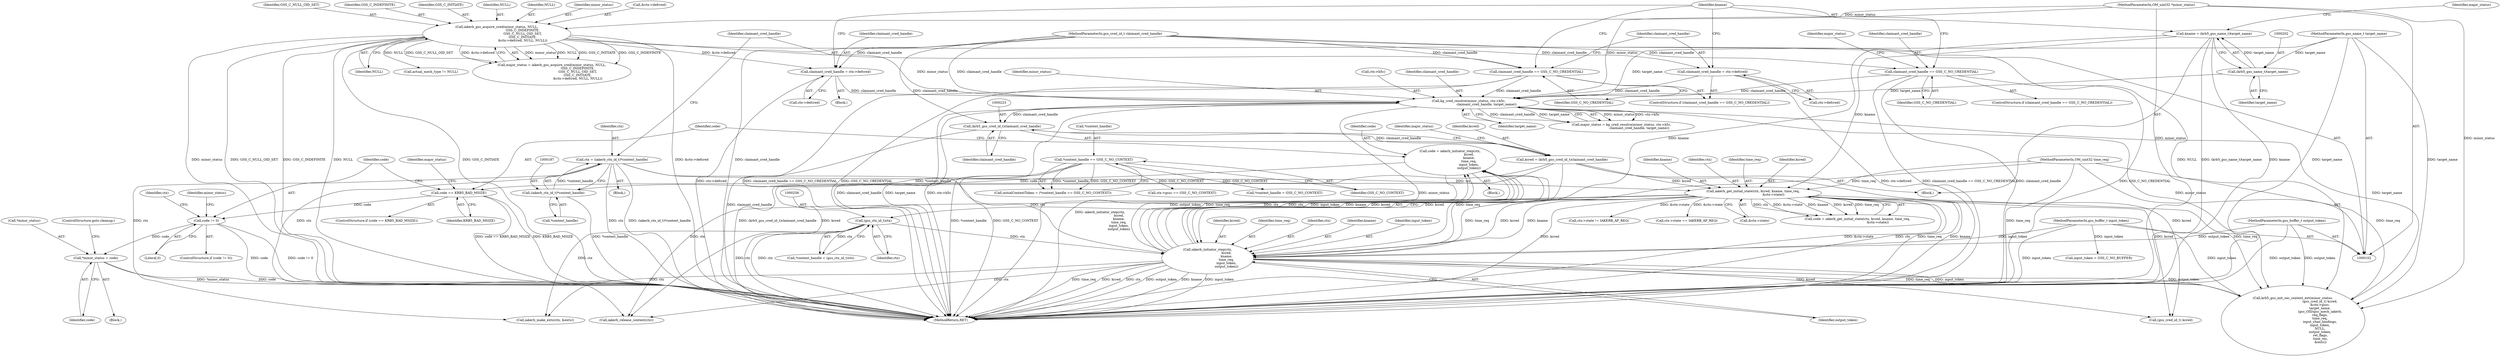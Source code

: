 digraph "0_krb5_e04f0283516e80d2f93366e0d479d13c9b5c8c2a_3@pointer" {
"1000286" [label="(Call,*minor_status = code)"];
"1000282" [label="(Call,code != 0)"];
"1000275" [label="(Call,code == KRB5_BAD_MSIZE)"];
"1000265" [label="(Call,code = iakerb_initiator_step(ctx,\n                                     kcred,\n                                     kname,\n                                     time_req,\n                                     input_token,\n                                     output_token))"];
"1000267" [label="(Call,iakerb_initiator_step(ctx,\n                                     kcred,\n                                     kname,\n                                     time_req,\n                                     input_token,\n                                     output_token))"];
"1000184" [label="(Call,ctx = (iakerb_ctx_id_t)*context_handle)"];
"1000186" [label="(Call,(iakerb_ctx_id_t)*context_handle)"];
"1000132" [label="(Call,*context_handle == GSS_C_NO_CONTEXT)"];
"1000255" [label="(Call,(gss_ctx_id_t)ctx)"];
"1000233" [label="(Call,iakerb_get_initial_state(ctx, kcred, kname, time_req,\n                                        &ctx->state))"];
"1000220" [label="(Call,kcred = (krb5_gss_cred_id_t)claimant_cred_handle)"];
"1000222" [label="(Call,(krb5_gss_cred_id_t)claimant_cred_handle)"];
"1000206" [label="(Call,kg_cred_resolve(minor_status, ctx->k5c,\n                                   claimant_cred_handle, target_name))"];
"1000161" [label="(Call,iakerb_gss_acquire_cred(minor_status, NULL,\n                                                   GSS_C_INDEFINITE,\n                                                   GSS_C_NULL_OID_SET,\n                                                   GSS_C_INITIATE,\n                                                   &ctx->defcred, NULL, NULL))"];
"1000103" [label="(MethodParameterIn,OM_uint32 *minor_status)"];
"1000177" [label="(Call,claimant_cred_handle = ctx->defcred)"];
"1000104" [label="(MethodParameterIn,gss_cred_id_t claimant_cred_handle)"];
"1000194" [label="(Call,claimant_cred_handle = ctx->defcred)"];
"1000155" [label="(Call,claimant_cred_handle == GSS_C_NO_CREDENTIAL)"];
"1000191" [label="(Call,claimant_cred_handle == GSS_C_NO_CREDENTIAL)"];
"1000201" [label="(Call,(krb5_gss_name_t)target_name)"];
"1000106" [label="(MethodParameterIn,gss_name_t target_name)"];
"1000199" [label="(Call,kname = (krb5_gss_name_t)target_name)"];
"1000109" [label="(MethodParameterIn,OM_uint32 time_req)"];
"1000111" [label="(MethodParameterIn,gss_buffer_t input_token)"];
"1000113" [label="(MethodParameterIn,gss_buffer_t output_token)"];
"1000177" [label="(Call,claimant_cred_handle = ctx->defcred)"];
"1000231" [label="(Call,code = iakerb_get_initial_state(ctx, kcred, kname, time_req,\n                                        &ctx->state))"];
"1000269" [label="(Identifier,kcred)"];
"1000200" [label="(Identifier,kname)"];
"1000222" [label="(Call,(krb5_gss_cred_id_t)claimant_cred_handle)"];
"1000284" [label="(Literal,0)"];
"1000266" [label="(Identifier,code)"];
"1000207" [label="(Identifier,minor_status)"];
"1000133" [label="(Call,*context_handle)"];
"1000283" [label="(Identifier,code)"];
"1000171" [label="(Identifier,NULL)"];
"1000178" [label="(Identifier,claimant_cred_handle)"];
"1000199" [label="(Call,kname = (krb5_gss_name_t)target_name)"];
"1000212" [label="(Identifier,target_name)"];
"1000289" [label="(Identifier,code)"];
"1000188" [label="(Call,*context_handle)"];
"1000161" [label="(Call,iakerb_gss_acquire_cred(minor_status, NULL,\n                                                   GSS_C_INDEFINITE,\n                                                   GSS_C_NULL_OID_SET,\n                                                   GSS_C_INITIATE,\n                                                   &ctx->defcred, NULL, NULL))"];
"1000157" [label="(Identifier,GSS_C_NO_CREDENTIAL)"];
"1000132" [label="(Call,*context_handle == GSS_C_NO_CONTEXT)"];
"1000259" [label="(Call,ctx->state != IAKERB_AP_REQ)"];
"1000234" [label="(Identifier,ctx)"];
"1000257" [label="(Identifier,ctx)"];
"1000271" [label="(Identifier,time_req)"];
"1000292" [label="(Call,ctx->state == IAKERB_AP_REQ)"];
"1000275" [label="(Call,code == KRB5_BAD_MSIZE)"];
"1000310" [label="(Call,iakerb_make_exts(ctx, &exts))"];
"1000195" [label="(Identifier,claimant_cred_handle)"];
"1000116" [label="(Block,)"];
"1000179" [label="(Call,ctx->defcred)"];
"1000325" [label="(Call,krb5_gss_init_sec_context_ext(minor_status,\n                                                     (gss_cred_id_t) kcred,\n                                                     &ctx->gssc,\n                                                     target_name,\n                                                     (gss_OID)gss_mech_iakerb,\n                                                     req_flags,\n                                                     time_req,\n                                                     input_chan_bindings,\n                                                     input_token,\n                                                     NULL,\n                                                     output_token,\n                                                      ret_flags,\n                                                      time_rec,\n                                                      &exts))"];
"1000205" [label="(Identifier,major_status)"];
"1000203" [label="(Identifier,target_name)"];
"1000226" [label="(Identifier,major_status)"];
"1000287" [label="(Call,*minor_status)"];
"1000429" [label="(MethodReturn,RET)"];
"1000264" [label="(Block,)"];
"1000190" [label="(ControlStructure,if (claimant_cred_handle == GSS_C_NO_CREDENTIAL))"];
"1000162" [label="(Identifier,minor_status)"];
"1000130" [label="(Call,initialContextToken = (*context_handle == GSS_C_NO_CONTEXT))"];
"1000285" [label="(Block,)"];
"1000184" [label="(Call,ctx = (iakerb_ctx_id_t)*context_handle)"];
"1000238" [label="(Call,&ctx->state)"];
"1000277" [label="(Identifier,KRB5_BAD_MSIZE)"];
"1000172" [label="(Identifier,NULL)"];
"1000268" [label="(Identifier,ctx)"];
"1000191" [label="(Call,claimant_cred_handle == GSS_C_NO_CREDENTIAL)"];
"1000106" [label="(MethodParameterIn,gss_name_t target_name)"];
"1000273" [label="(Identifier,output_token)"];
"1000288" [label="(Identifier,minor_status)"];
"1000183" [label="(Block,)"];
"1000270" [label="(Identifier,kname)"];
"1000233" [label="(Call,iakerb_get_initial_state(ctx, kcred, kname, time_req,\n                                        &ctx->state))"];
"1000192" [label="(Identifier,claimant_cred_handle)"];
"1000158" [label="(Block,)"];
"1000208" [label="(Call,ctx->k5c)"];
"1000154" [label="(ControlStructure,if (claimant_cred_handle == GSS_C_NO_CREDENTIAL))"];
"1000186" [label="(Call,(iakerb_ctx_id_t)*context_handle)"];
"1000103" [label="(MethodParameterIn,OM_uint32 *minor_status)"];
"1000109" [label="(MethodParameterIn,OM_uint32 time_req)"];
"1000315" [label="(Call,ctx->gssc == GSS_C_NO_CONTEXT)"];
"1000193" [label="(Identifier,GSS_C_NO_CREDENTIAL)"];
"1000379" [label="(Call,actual_mech_type != NULL)"];
"1000267" [label="(Call,iakerb_initiator_step(ctx,\n                                     kcred,\n                                     kname,\n                                     time_req,\n                                     input_token,\n                                     output_token))"];
"1000167" [label="(Call,&ctx->defcred)"];
"1000185" [label="(Identifier,ctx)"];
"1000265" [label="(Call,code = iakerb_initiator_step(ctx,\n                                     kcred,\n                                     kname,\n                                     time_req,\n                                     input_token,\n                                     output_token))"];
"1000423" [label="(Call,*context_handle = GSS_C_NO_CONTEXT)"];
"1000155" [label="(Call,claimant_cred_handle == GSS_C_NO_CREDENTIAL)"];
"1000220" [label="(Call,kcred = (krb5_gss_cred_id_t)claimant_cred_handle)"];
"1000204" [label="(Call,major_status = kg_cred_resolve(minor_status, ctx->k5c,\n                                   claimant_cred_handle, target_name))"];
"1000135" [label="(Identifier,GSS_C_NO_CONTEXT)"];
"1000201" [label="(Call,(krb5_gss_name_t)target_name)"];
"1000272" [label="(Identifier,input_token)"];
"1000290" [label="(ControlStructure,goto cleanup;)"];
"1000165" [label="(Identifier,GSS_C_NULL_OID_SET)"];
"1000281" [label="(ControlStructure,if (code != 0))"];
"1000276" [label="(Identifier,code)"];
"1000164" [label="(Identifier,GSS_C_INDEFINITE)"];
"1000237" [label="(Identifier,time_req)"];
"1000113" [label="(MethodParameterIn,gss_buffer_t output_token)"];
"1000235" [label="(Identifier,kcred)"];
"1000274" [label="(ControlStructure,if (code == KRB5_BAD_MSIZE))"];
"1000194" [label="(Call,claimant_cred_handle = ctx->defcred)"];
"1000166" [label="(Identifier,GSS_C_INITIATE)"];
"1000111" [label="(MethodParameterIn,gss_buffer_t input_token)"];
"1000327" [label="(Call,(gss_cred_id_t) kcred)"];
"1000206" [label="(Call,kg_cred_resolve(minor_status, ctx->k5c,\n                                   claimant_cred_handle, target_name))"];
"1000160" [label="(Identifier,major_status)"];
"1000286" [label="(Call,*minor_status = code)"];
"1000252" [label="(Call,*context_handle = (gss_ctx_id_t)ctx)"];
"1000279" [label="(Identifier,major_status)"];
"1000224" [label="(Identifier,claimant_cred_handle)"];
"1000221" [label="(Identifier,kcred)"];
"1000294" [label="(Identifier,ctx)"];
"1000236" [label="(Identifier,kname)"];
"1000282" [label="(Call,code != 0)"];
"1000104" [label="(MethodParameterIn,gss_cred_id_t claimant_cred_handle)"];
"1000156" [label="(Identifier,claimant_cred_handle)"];
"1000196" [label="(Call,ctx->defcred)"];
"1000421" [label="(Call,iakerb_release_context(ctx))"];
"1000320" [label="(Call,input_token = GSS_C_NO_BUFFER)"];
"1000255" [label="(Call,(gss_ctx_id_t)ctx)"];
"1000159" [label="(Call,major_status = iakerb_gss_acquire_cred(minor_status, NULL,\n                                                   GSS_C_INDEFINITE,\n                                                   GSS_C_NULL_OID_SET,\n                                                   GSS_C_INITIATE,\n                                                   &ctx->defcred, NULL, NULL))"];
"1000211" [label="(Identifier,claimant_cred_handle)"];
"1000163" [label="(Identifier,NULL)"];
"1000286" -> "1000285"  [label="AST: "];
"1000286" -> "1000289"  [label="CFG: "];
"1000287" -> "1000286"  [label="AST: "];
"1000289" -> "1000286"  [label="AST: "];
"1000290" -> "1000286"  [label="CFG: "];
"1000286" -> "1000429"  [label="DDG: *minor_status"];
"1000286" -> "1000429"  [label="DDG: code"];
"1000282" -> "1000286"  [label="DDG: code"];
"1000282" -> "1000281"  [label="AST: "];
"1000282" -> "1000284"  [label="CFG: "];
"1000283" -> "1000282"  [label="AST: "];
"1000284" -> "1000282"  [label="AST: "];
"1000288" -> "1000282"  [label="CFG: "];
"1000294" -> "1000282"  [label="CFG: "];
"1000282" -> "1000429"  [label="DDG: code != 0"];
"1000282" -> "1000429"  [label="DDG: code"];
"1000275" -> "1000282"  [label="DDG: code"];
"1000275" -> "1000274"  [label="AST: "];
"1000275" -> "1000277"  [label="CFG: "];
"1000276" -> "1000275"  [label="AST: "];
"1000277" -> "1000275"  [label="AST: "];
"1000279" -> "1000275"  [label="CFG: "];
"1000283" -> "1000275"  [label="CFG: "];
"1000275" -> "1000429"  [label="DDG: code == KRB5_BAD_MSIZE"];
"1000275" -> "1000429"  [label="DDG: KRB5_BAD_MSIZE"];
"1000265" -> "1000275"  [label="DDG: code"];
"1000265" -> "1000264"  [label="AST: "];
"1000265" -> "1000267"  [label="CFG: "];
"1000266" -> "1000265"  [label="AST: "];
"1000267" -> "1000265"  [label="AST: "];
"1000276" -> "1000265"  [label="CFG: "];
"1000265" -> "1000429"  [label="DDG: iakerb_initiator_step(ctx,\n                                     kcred,\n                                     kname,\n                                     time_req,\n                                     input_token,\n                                     output_token)"];
"1000267" -> "1000265"  [label="DDG: output_token"];
"1000267" -> "1000265"  [label="DDG: time_req"];
"1000267" -> "1000265"  [label="DDG: ctx"];
"1000267" -> "1000265"  [label="DDG: input_token"];
"1000267" -> "1000265"  [label="DDG: kname"];
"1000267" -> "1000265"  [label="DDG: kcred"];
"1000267" -> "1000273"  [label="CFG: "];
"1000268" -> "1000267"  [label="AST: "];
"1000269" -> "1000267"  [label="AST: "];
"1000270" -> "1000267"  [label="AST: "];
"1000271" -> "1000267"  [label="AST: "];
"1000272" -> "1000267"  [label="AST: "];
"1000273" -> "1000267"  [label="AST: "];
"1000267" -> "1000429"  [label="DDG: kcred"];
"1000267" -> "1000429"  [label="DDG: ctx"];
"1000267" -> "1000429"  [label="DDG: output_token"];
"1000267" -> "1000429"  [label="DDG: kname"];
"1000267" -> "1000429"  [label="DDG: input_token"];
"1000267" -> "1000429"  [label="DDG: time_req"];
"1000184" -> "1000267"  [label="DDG: ctx"];
"1000255" -> "1000267"  [label="DDG: ctx"];
"1000220" -> "1000267"  [label="DDG: kcred"];
"1000233" -> "1000267"  [label="DDG: kcred"];
"1000233" -> "1000267"  [label="DDG: kname"];
"1000233" -> "1000267"  [label="DDG: time_req"];
"1000199" -> "1000267"  [label="DDG: kname"];
"1000109" -> "1000267"  [label="DDG: time_req"];
"1000111" -> "1000267"  [label="DDG: input_token"];
"1000113" -> "1000267"  [label="DDG: output_token"];
"1000267" -> "1000310"  [label="DDG: ctx"];
"1000267" -> "1000327"  [label="DDG: kcred"];
"1000267" -> "1000325"  [label="DDG: time_req"];
"1000267" -> "1000325"  [label="DDG: input_token"];
"1000267" -> "1000325"  [label="DDG: output_token"];
"1000267" -> "1000421"  [label="DDG: ctx"];
"1000184" -> "1000183"  [label="AST: "];
"1000184" -> "1000186"  [label="CFG: "];
"1000185" -> "1000184"  [label="AST: "];
"1000186" -> "1000184"  [label="AST: "];
"1000192" -> "1000184"  [label="CFG: "];
"1000184" -> "1000429"  [label="DDG: (iakerb_ctx_id_t)*context_handle"];
"1000184" -> "1000429"  [label="DDG: ctx"];
"1000186" -> "1000184"  [label="DDG: *context_handle"];
"1000184" -> "1000233"  [label="DDG: ctx"];
"1000184" -> "1000310"  [label="DDG: ctx"];
"1000184" -> "1000421"  [label="DDG: ctx"];
"1000186" -> "1000188"  [label="CFG: "];
"1000187" -> "1000186"  [label="AST: "];
"1000188" -> "1000186"  [label="AST: "];
"1000186" -> "1000429"  [label="DDG: *context_handle"];
"1000132" -> "1000186"  [label="DDG: *context_handle"];
"1000132" -> "1000130"  [label="AST: "];
"1000132" -> "1000135"  [label="CFG: "];
"1000133" -> "1000132"  [label="AST: "];
"1000135" -> "1000132"  [label="AST: "];
"1000130" -> "1000132"  [label="CFG: "];
"1000132" -> "1000429"  [label="DDG: *context_handle"];
"1000132" -> "1000429"  [label="DDG: GSS_C_NO_CONTEXT"];
"1000132" -> "1000130"  [label="DDG: *context_handle"];
"1000132" -> "1000130"  [label="DDG: GSS_C_NO_CONTEXT"];
"1000132" -> "1000315"  [label="DDG: GSS_C_NO_CONTEXT"];
"1000132" -> "1000423"  [label="DDG: GSS_C_NO_CONTEXT"];
"1000255" -> "1000252"  [label="AST: "];
"1000255" -> "1000257"  [label="CFG: "];
"1000256" -> "1000255"  [label="AST: "];
"1000257" -> "1000255"  [label="AST: "];
"1000252" -> "1000255"  [label="CFG: "];
"1000255" -> "1000429"  [label="DDG: ctx"];
"1000255" -> "1000252"  [label="DDG: ctx"];
"1000233" -> "1000255"  [label="DDG: ctx"];
"1000255" -> "1000310"  [label="DDG: ctx"];
"1000255" -> "1000421"  [label="DDG: ctx"];
"1000233" -> "1000231"  [label="AST: "];
"1000233" -> "1000238"  [label="CFG: "];
"1000234" -> "1000233"  [label="AST: "];
"1000235" -> "1000233"  [label="AST: "];
"1000236" -> "1000233"  [label="AST: "];
"1000237" -> "1000233"  [label="AST: "];
"1000238" -> "1000233"  [label="AST: "];
"1000231" -> "1000233"  [label="CFG: "];
"1000233" -> "1000429"  [label="DDG: time_req"];
"1000233" -> "1000429"  [label="DDG: kname"];
"1000233" -> "1000429"  [label="DDG: kcred"];
"1000233" -> "1000429"  [label="DDG: &ctx->state"];
"1000233" -> "1000429"  [label="DDG: ctx"];
"1000233" -> "1000231"  [label="DDG: ctx"];
"1000233" -> "1000231"  [label="DDG: &ctx->state"];
"1000233" -> "1000231"  [label="DDG: kname"];
"1000233" -> "1000231"  [label="DDG: kcred"];
"1000233" -> "1000231"  [label="DDG: time_req"];
"1000220" -> "1000233"  [label="DDG: kcred"];
"1000199" -> "1000233"  [label="DDG: kname"];
"1000109" -> "1000233"  [label="DDG: time_req"];
"1000233" -> "1000259"  [label="DDG: &ctx->state"];
"1000233" -> "1000292"  [label="DDG: &ctx->state"];
"1000233" -> "1000327"  [label="DDG: kcred"];
"1000233" -> "1000325"  [label="DDG: time_req"];
"1000233" -> "1000421"  [label="DDG: ctx"];
"1000220" -> "1000116"  [label="AST: "];
"1000220" -> "1000222"  [label="CFG: "];
"1000221" -> "1000220"  [label="AST: "];
"1000222" -> "1000220"  [label="AST: "];
"1000226" -> "1000220"  [label="CFG: "];
"1000220" -> "1000429"  [label="DDG: kcred"];
"1000220" -> "1000429"  [label="DDG: (krb5_gss_cred_id_t)claimant_cred_handle"];
"1000222" -> "1000220"  [label="DDG: claimant_cred_handle"];
"1000220" -> "1000327"  [label="DDG: kcred"];
"1000222" -> "1000224"  [label="CFG: "];
"1000223" -> "1000222"  [label="AST: "];
"1000224" -> "1000222"  [label="AST: "];
"1000222" -> "1000429"  [label="DDG: claimant_cred_handle"];
"1000206" -> "1000222"  [label="DDG: claimant_cred_handle"];
"1000104" -> "1000222"  [label="DDG: claimant_cred_handle"];
"1000206" -> "1000204"  [label="AST: "];
"1000206" -> "1000212"  [label="CFG: "];
"1000207" -> "1000206"  [label="AST: "];
"1000208" -> "1000206"  [label="AST: "];
"1000211" -> "1000206"  [label="AST: "];
"1000212" -> "1000206"  [label="AST: "];
"1000204" -> "1000206"  [label="CFG: "];
"1000206" -> "1000429"  [label="DDG: target_name"];
"1000206" -> "1000429"  [label="DDG: ctx->k5c"];
"1000206" -> "1000429"  [label="DDG: minor_status"];
"1000206" -> "1000429"  [label="DDG: claimant_cred_handle"];
"1000206" -> "1000204"  [label="DDG: minor_status"];
"1000206" -> "1000204"  [label="DDG: ctx->k5c"];
"1000206" -> "1000204"  [label="DDG: claimant_cred_handle"];
"1000206" -> "1000204"  [label="DDG: target_name"];
"1000161" -> "1000206"  [label="DDG: minor_status"];
"1000103" -> "1000206"  [label="DDG: minor_status"];
"1000177" -> "1000206"  [label="DDG: claimant_cred_handle"];
"1000194" -> "1000206"  [label="DDG: claimant_cred_handle"];
"1000155" -> "1000206"  [label="DDG: claimant_cred_handle"];
"1000191" -> "1000206"  [label="DDG: claimant_cred_handle"];
"1000104" -> "1000206"  [label="DDG: claimant_cred_handle"];
"1000201" -> "1000206"  [label="DDG: target_name"];
"1000106" -> "1000206"  [label="DDG: target_name"];
"1000206" -> "1000325"  [label="DDG: minor_status"];
"1000206" -> "1000325"  [label="DDG: target_name"];
"1000161" -> "1000159"  [label="AST: "];
"1000161" -> "1000172"  [label="CFG: "];
"1000162" -> "1000161"  [label="AST: "];
"1000163" -> "1000161"  [label="AST: "];
"1000164" -> "1000161"  [label="AST: "];
"1000165" -> "1000161"  [label="AST: "];
"1000166" -> "1000161"  [label="AST: "];
"1000167" -> "1000161"  [label="AST: "];
"1000171" -> "1000161"  [label="AST: "];
"1000172" -> "1000161"  [label="AST: "];
"1000159" -> "1000161"  [label="CFG: "];
"1000161" -> "1000429"  [label="DDG: GSS_C_INDEFINITE"];
"1000161" -> "1000429"  [label="DDG: NULL"];
"1000161" -> "1000429"  [label="DDG: GSS_C_INITIATE"];
"1000161" -> "1000429"  [label="DDG: &ctx->defcred"];
"1000161" -> "1000429"  [label="DDG: minor_status"];
"1000161" -> "1000429"  [label="DDG: GSS_C_NULL_OID_SET"];
"1000161" -> "1000159"  [label="DDG: minor_status"];
"1000161" -> "1000159"  [label="DDG: NULL"];
"1000161" -> "1000159"  [label="DDG: GSS_C_INITIATE"];
"1000161" -> "1000159"  [label="DDG: GSS_C_INDEFINITE"];
"1000161" -> "1000159"  [label="DDG: GSS_C_NULL_OID_SET"];
"1000161" -> "1000159"  [label="DDG: &ctx->defcred"];
"1000103" -> "1000161"  [label="DDG: minor_status"];
"1000161" -> "1000177"  [label="DDG: &ctx->defcred"];
"1000161" -> "1000325"  [label="DDG: NULL"];
"1000161" -> "1000379"  [label="DDG: NULL"];
"1000103" -> "1000102"  [label="AST: "];
"1000103" -> "1000429"  [label="DDG: minor_status"];
"1000103" -> "1000325"  [label="DDG: minor_status"];
"1000177" -> "1000158"  [label="AST: "];
"1000177" -> "1000179"  [label="CFG: "];
"1000178" -> "1000177"  [label="AST: "];
"1000179" -> "1000177"  [label="AST: "];
"1000200" -> "1000177"  [label="CFG: "];
"1000177" -> "1000429"  [label="DDG: ctx->defcred"];
"1000104" -> "1000177"  [label="DDG: claimant_cred_handle"];
"1000104" -> "1000102"  [label="AST: "];
"1000104" -> "1000429"  [label="DDG: claimant_cred_handle"];
"1000104" -> "1000155"  [label="DDG: claimant_cred_handle"];
"1000104" -> "1000191"  [label="DDG: claimant_cred_handle"];
"1000104" -> "1000194"  [label="DDG: claimant_cred_handle"];
"1000194" -> "1000190"  [label="AST: "];
"1000194" -> "1000196"  [label="CFG: "];
"1000195" -> "1000194"  [label="AST: "];
"1000196" -> "1000194"  [label="AST: "];
"1000200" -> "1000194"  [label="CFG: "];
"1000194" -> "1000429"  [label="DDG: ctx->defcred"];
"1000155" -> "1000154"  [label="AST: "];
"1000155" -> "1000157"  [label="CFG: "];
"1000156" -> "1000155"  [label="AST: "];
"1000157" -> "1000155"  [label="AST: "];
"1000160" -> "1000155"  [label="CFG: "];
"1000200" -> "1000155"  [label="CFG: "];
"1000155" -> "1000429"  [label="DDG: GSS_C_NO_CREDENTIAL"];
"1000155" -> "1000429"  [label="DDG: claimant_cred_handle == GSS_C_NO_CREDENTIAL"];
"1000155" -> "1000429"  [label="DDG: claimant_cred_handle"];
"1000191" -> "1000190"  [label="AST: "];
"1000191" -> "1000193"  [label="CFG: "];
"1000192" -> "1000191"  [label="AST: "];
"1000193" -> "1000191"  [label="AST: "];
"1000195" -> "1000191"  [label="CFG: "];
"1000200" -> "1000191"  [label="CFG: "];
"1000191" -> "1000429"  [label="DDG: claimant_cred_handle == GSS_C_NO_CREDENTIAL"];
"1000191" -> "1000429"  [label="DDG: GSS_C_NO_CREDENTIAL"];
"1000201" -> "1000199"  [label="AST: "];
"1000201" -> "1000203"  [label="CFG: "];
"1000202" -> "1000201"  [label="AST: "];
"1000203" -> "1000201"  [label="AST: "];
"1000199" -> "1000201"  [label="CFG: "];
"1000201" -> "1000199"  [label="DDG: target_name"];
"1000106" -> "1000201"  [label="DDG: target_name"];
"1000106" -> "1000102"  [label="AST: "];
"1000106" -> "1000429"  [label="DDG: target_name"];
"1000106" -> "1000325"  [label="DDG: target_name"];
"1000199" -> "1000116"  [label="AST: "];
"1000200" -> "1000199"  [label="AST: "];
"1000205" -> "1000199"  [label="CFG: "];
"1000199" -> "1000429"  [label="DDG: (krb5_gss_name_t)target_name"];
"1000199" -> "1000429"  [label="DDG: kname"];
"1000109" -> "1000102"  [label="AST: "];
"1000109" -> "1000429"  [label="DDG: time_req"];
"1000109" -> "1000325"  [label="DDG: time_req"];
"1000111" -> "1000102"  [label="AST: "];
"1000111" -> "1000429"  [label="DDG: input_token"];
"1000111" -> "1000320"  [label="DDG: input_token"];
"1000111" -> "1000325"  [label="DDG: input_token"];
"1000113" -> "1000102"  [label="AST: "];
"1000113" -> "1000429"  [label="DDG: output_token"];
"1000113" -> "1000325"  [label="DDG: output_token"];
}
